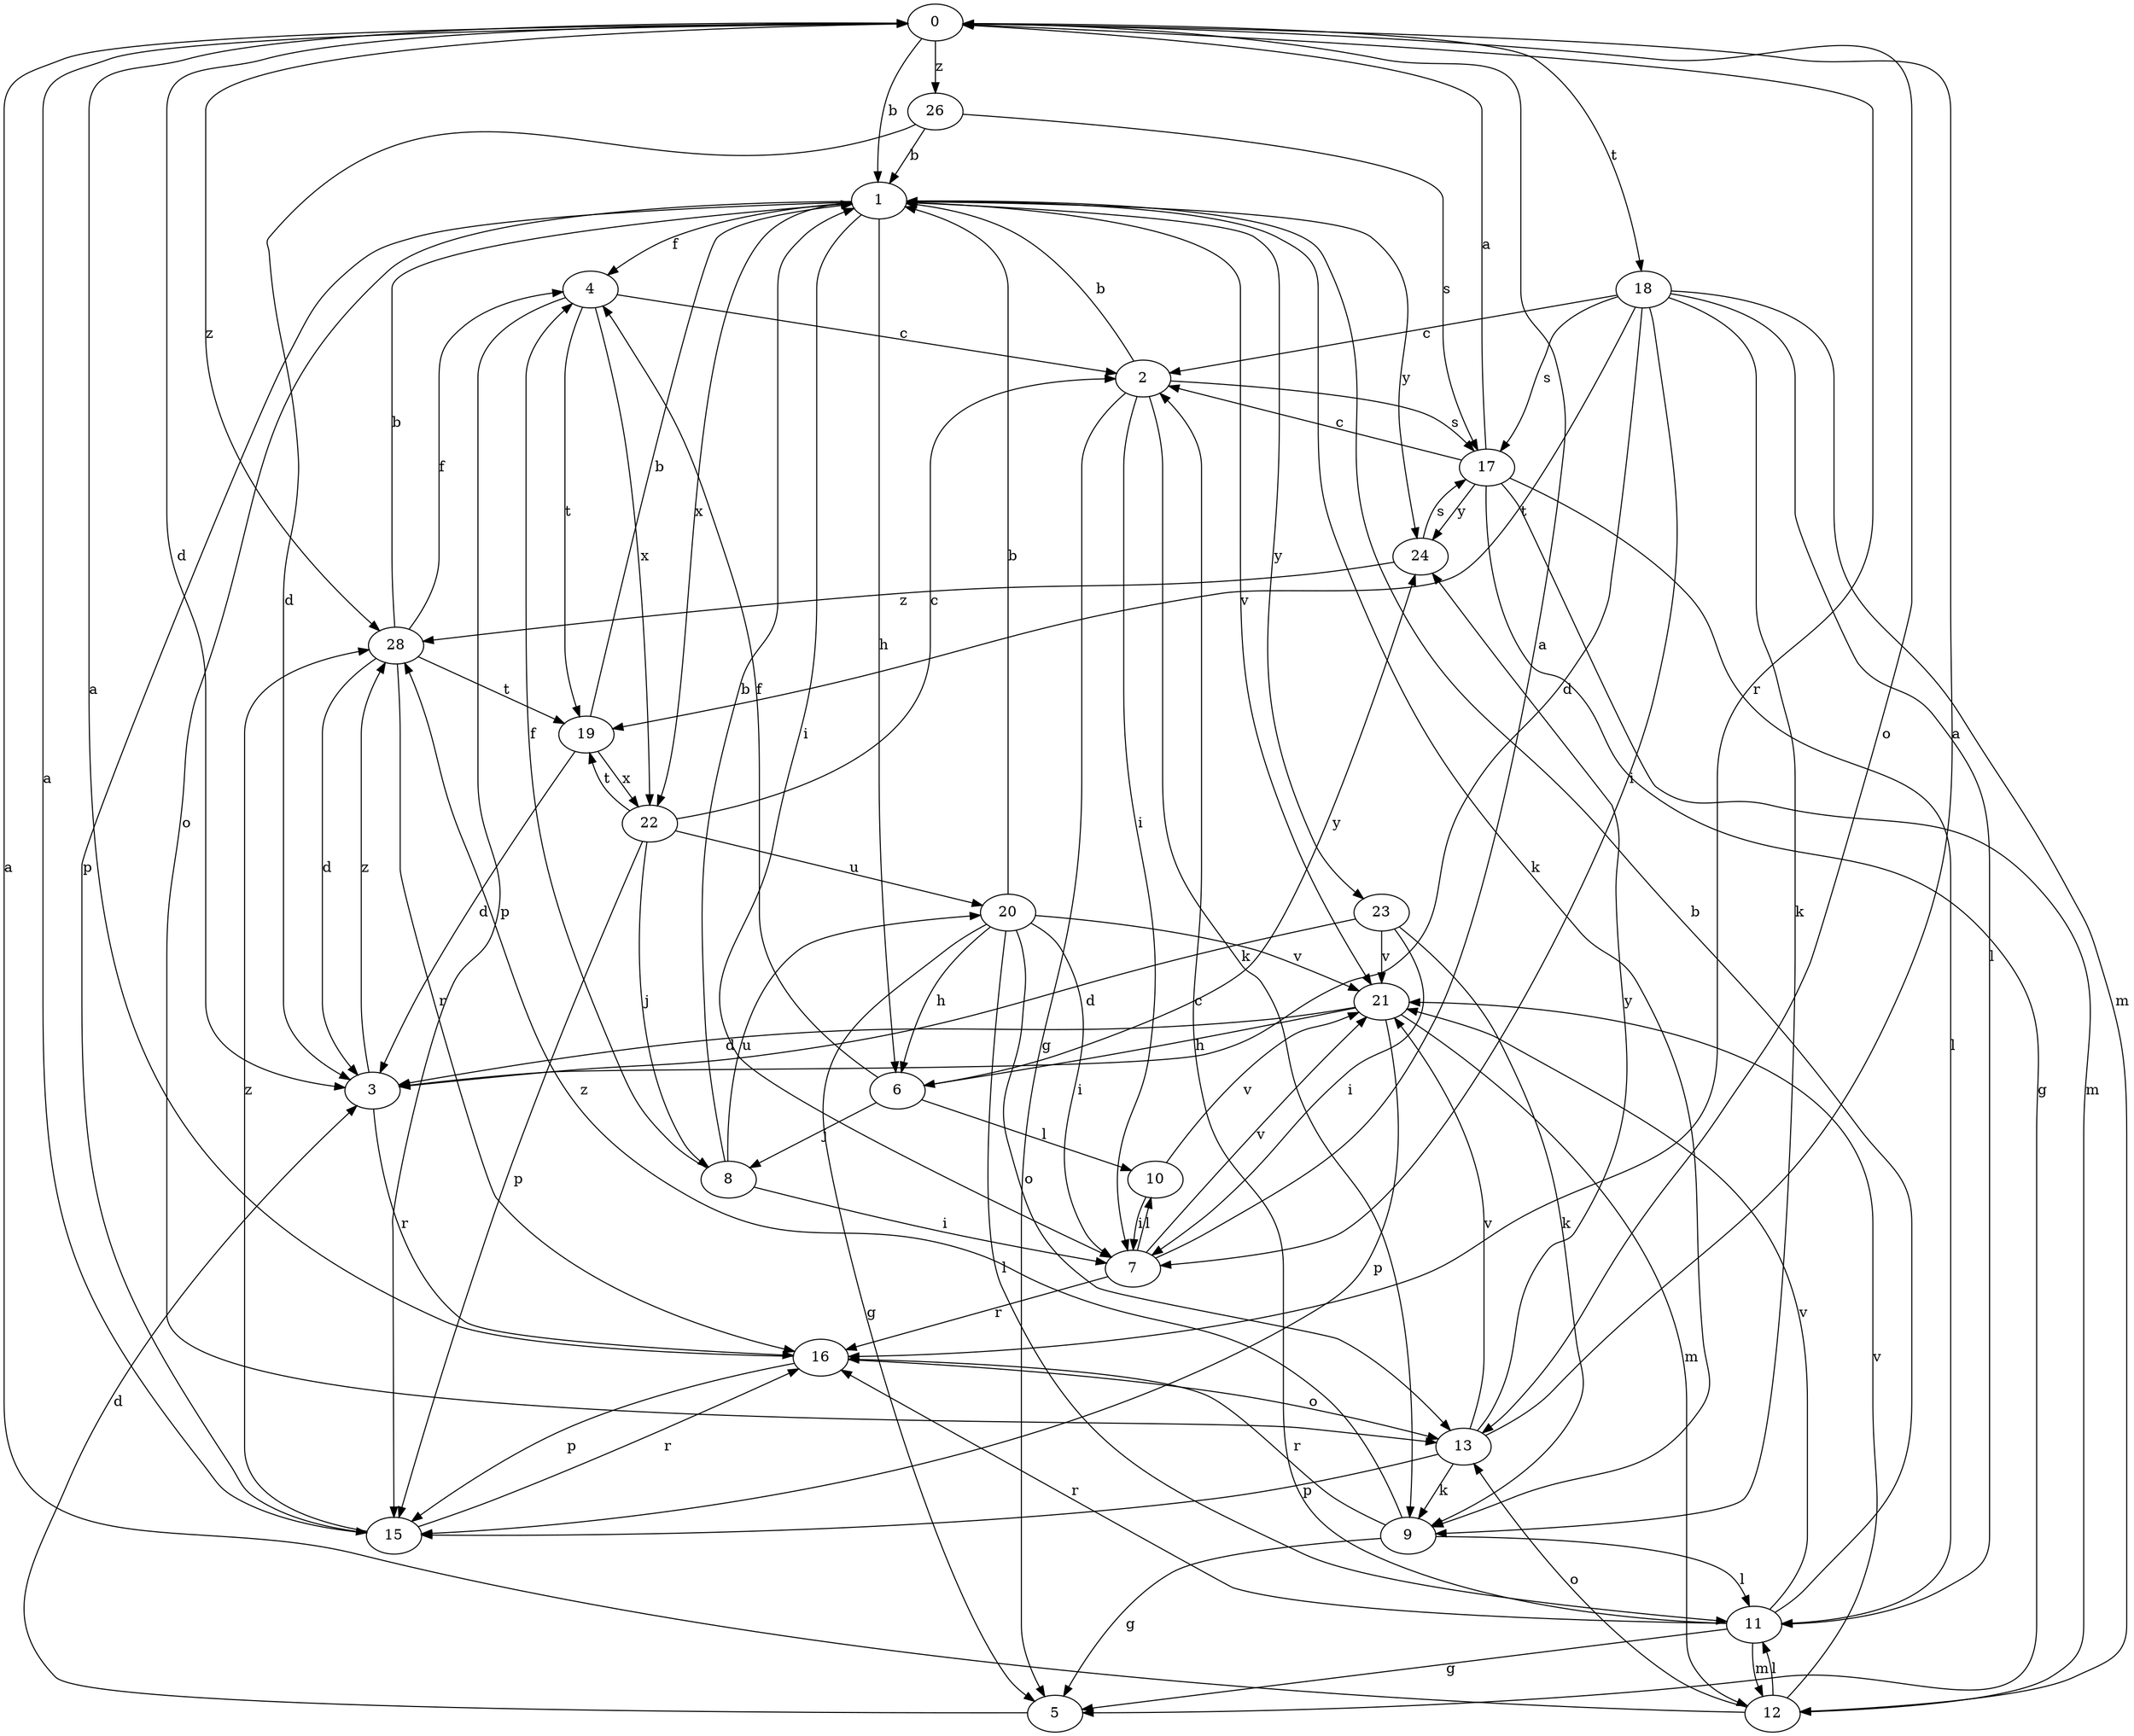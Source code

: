 strict digraph  {
0;
1;
2;
3;
4;
5;
6;
7;
8;
9;
10;
11;
12;
13;
15;
16;
17;
18;
19;
20;
21;
22;
23;
24;
26;
28;
0 -> 1  [label=b];
0 -> 3  [label=d];
0 -> 13  [label=o];
0 -> 16  [label=r];
0 -> 18  [label=t];
0 -> 26  [label=z];
0 -> 28  [label=z];
1 -> 4  [label=f];
1 -> 6  [label=h];
1 -> 7  [label=i];
1 -> 9  [label=k];
1 -> 13  [label=o];
1 -> 15  [label=p];
1 -> 21  [label=v];
1 -> 22  [label=x];
1 -> 23  [label=y];
1 -> 24  [label=y];
2 -> 1  [label=b];
2 -> 5  [label=g];
2 -> 7  [label=i];
2 -> 9  [label=k];
2 -> 17  [label=s];
3 -> 16  [label=r];
3 -> 28  [label=z];
4 -> 2  [label=c];
4 -> 15  [label=p];
4 -> 19  [label=t];
4 -> 22  [label=x];
5 -> 3  [label=d];
6 -> 4  [label=f];
6 -> 8  [label=j];
6 -> 10  [label=l];
6 -> 24  [label=y];
7 -> 0  [label=a];
7 -> 10  [label=l];
7 -> 16  [label=r];
7 -> 21  [label=v];
8 -> 1  [label=b];
8 -> 4  [label=f];
8 -> 7  [label=i];
8 -> 20  [label=u];
9 -> 5  [label=g];
9 -> 11  [label=l];
9 -> 16  [label=r];
9 -> 28  [label=z];
10 -> 7  [label=i];
10 -> 21  [label=v];
11 -> 1  [label=b];
11 -> 2  [label=c];
11 -> 5  [label=g];
11 -> 12  [label=m];
11 -> 16  [label=r];
11 -> 21  [label=v];
12 -> 0  [label=a];
12 -> 11  [label=l];
12 -> 13  [label=o];
12 -> 21  [label=v];
13 -> 0  [label=a];
13 -> 9  [label=k];
13 -> 15  [label=p];
13 -> 21  [label=v];
13 -> 24  [label=y];
15 -> 0  [label=a];
15 -> 16  [label=r];
15 -> 28  [label=z];
16 -> 0  [label=a];
16 -> 13  [label=o];
16 -> 15  [label=p];
17 -> 0  [label=a];
17 -> 2  [label=c];
17 -> 5  [label=g];
17 -> 11  [label=l];
17 -> 12  [label=m];
17 -> 24  [label=y];
18 -> 2  [label=c];
18 -> 3  [label=d];
18 -> 7  [label=i];
18 -> 9  [label=k];
18 -> 11  [label=l];
18 -> 12  [label=m];
18 -> 17  [label=s];
18 -> 19  [label=t];
19 -> 1  [label=b];
19 -> 3  [label=d];
19 -> 22  [label=x];
20 -> 1  [label=b];
20 -> 5  [label=g];
20 -> 6  [label=h];
20 -> 7  [label=i];
20 -> 11  [label=l];
20 -> 13  [label=o];
20 -> 21  [label=v];
21 -> 3  [label=d];
21 -> 6  [label=h];
21 -> 12  [label=m];
21 -> 15  [label=p];
22 -> 2  [label=c];
22 -> 8  [label=j];
22 -> 15  [label=p];
22 -> 19  [label=t];
22 -> 20  [label=u];
23 -> 3  [label=d];
23 -> 7  [label=i];
23 -> 9  [label=k];
23 -> 21  [label=v];
24 -> 17  [label=s];
24 -> 28  [label=z];
26 -> 1  [label=b];
26 -> 3  [label=d];
26 -> 17  [label=s];
28 -> 1  [label=b];
28 -> 3  [label=d];
28 -> 4  [label=f];
28 -> 16  [label=r];
28 -> 19  [label=t];
}

